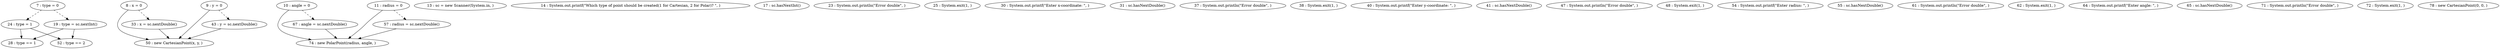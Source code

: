 digraph G {
"7 : type = 0"
"7 : type = 0" -> "24 : type = 1" [style=dashed]
"7 : type = 0" -> "19 : type = sc.nextInt()" [style=dashed]
"8 : x = 0"
"8 : x = 0" -> "50 : new CartesianPoint(x, y, )"
"8 : x = 0" -> "33 : x = sc.nextDouble()" [style=dashed]
"9 : y = 0"
"9 : y = 0" -> "50 : new CartesianPoint(x, y, )"
"9 : y = 0" -> "43 : y = sc.nextDouble()" [style=dashed]
"10 : angle = 0"
"10 : angle = 0" -> "74 : new PolarPoint(radius, angle, )"
"10 : angle = 0" -> "67 : angle = sc.nextDouble()" [style=dashed]
"11 : radius = 0"
"11 : radius = 0" -> "74 : new PolarPoint(radius, angle, )"
"11 : radius = 0" -> "57 : radius = sc.nextDouble()" [style=dashed]
"13 : sc = new Scanner(System.in, )"
"14 : System.out.printf(\"Which type of point should be created(1 for Cartesian, 2 for Polar)? \", )"
"17 : sc.hasNextInt()"
"19 : type = sc.nextInt()"
"19 : type = sc.nextInt()" -> "28 : type == 1"
"19 : type = sc.nextInt()" -> "52 : type == 2"
"23 : System.out.println(\"Error double\", )"
"24 : type = 1"
"24 : type = 1" -> "28 : type == 1"
"24 : type = 1" -> "52 : type == 2"
"25 : System.exit(1, )"
"28 : type == 1"
"30 : System.out.printf(\"Enter x-coordinate: \", )"
"31 : sc.hasNextDouble()"
"33 : x = sc.nextDouble()"
"33 : x = sc.nextDouble()" -> "50 : new CartesianPoint(x, y, )"
"37 : System.out.println(\"Error double\", )"
"38 : System.exit(1, )"
"40 : System.out.printf(\"Enter y-coordinate: \", )"
"41 : sc.hasNextDouble()"
"43 : y = sc.nextDouble()"
"43 : y = sc.nextDouble()" -> "50 : new CartesianPoint(x, y, )"
"47 : System.out.println(\"Error double\", )"
"48 : System.exit(1, )"
"50 : new CartesianPoint(x, y, )"
"52 : type == 2"
"54 : System.out.printf(\"Enter radius: \", )"
"55 : sc.hasNextDouble()"
"57 : radius = sc.nextDouble()"
"57 : radius = sc.nextDouble()" -> "74 : new PolarPoint(radius, angle, )"
"61 : System.out.println(\"Error double\", )"
"62 : System.exit(1, )"
"64 : System.out.printf(\"Enter angle: \", )"
"65 : sc.hasNextDouble()"
"67 : angle = sc.nextDouble()"
"67 : angle = sc.nextDouble()" -> "74 : new PolarPoint(radius, angle, )"
"71 : System.out.println(\"Error double\", )"
"72 : System.exit(1, )"
"74 : new PolarPoint(radius, angle, )"
"78 : new CartesianPoint(0, 0, )"
}
